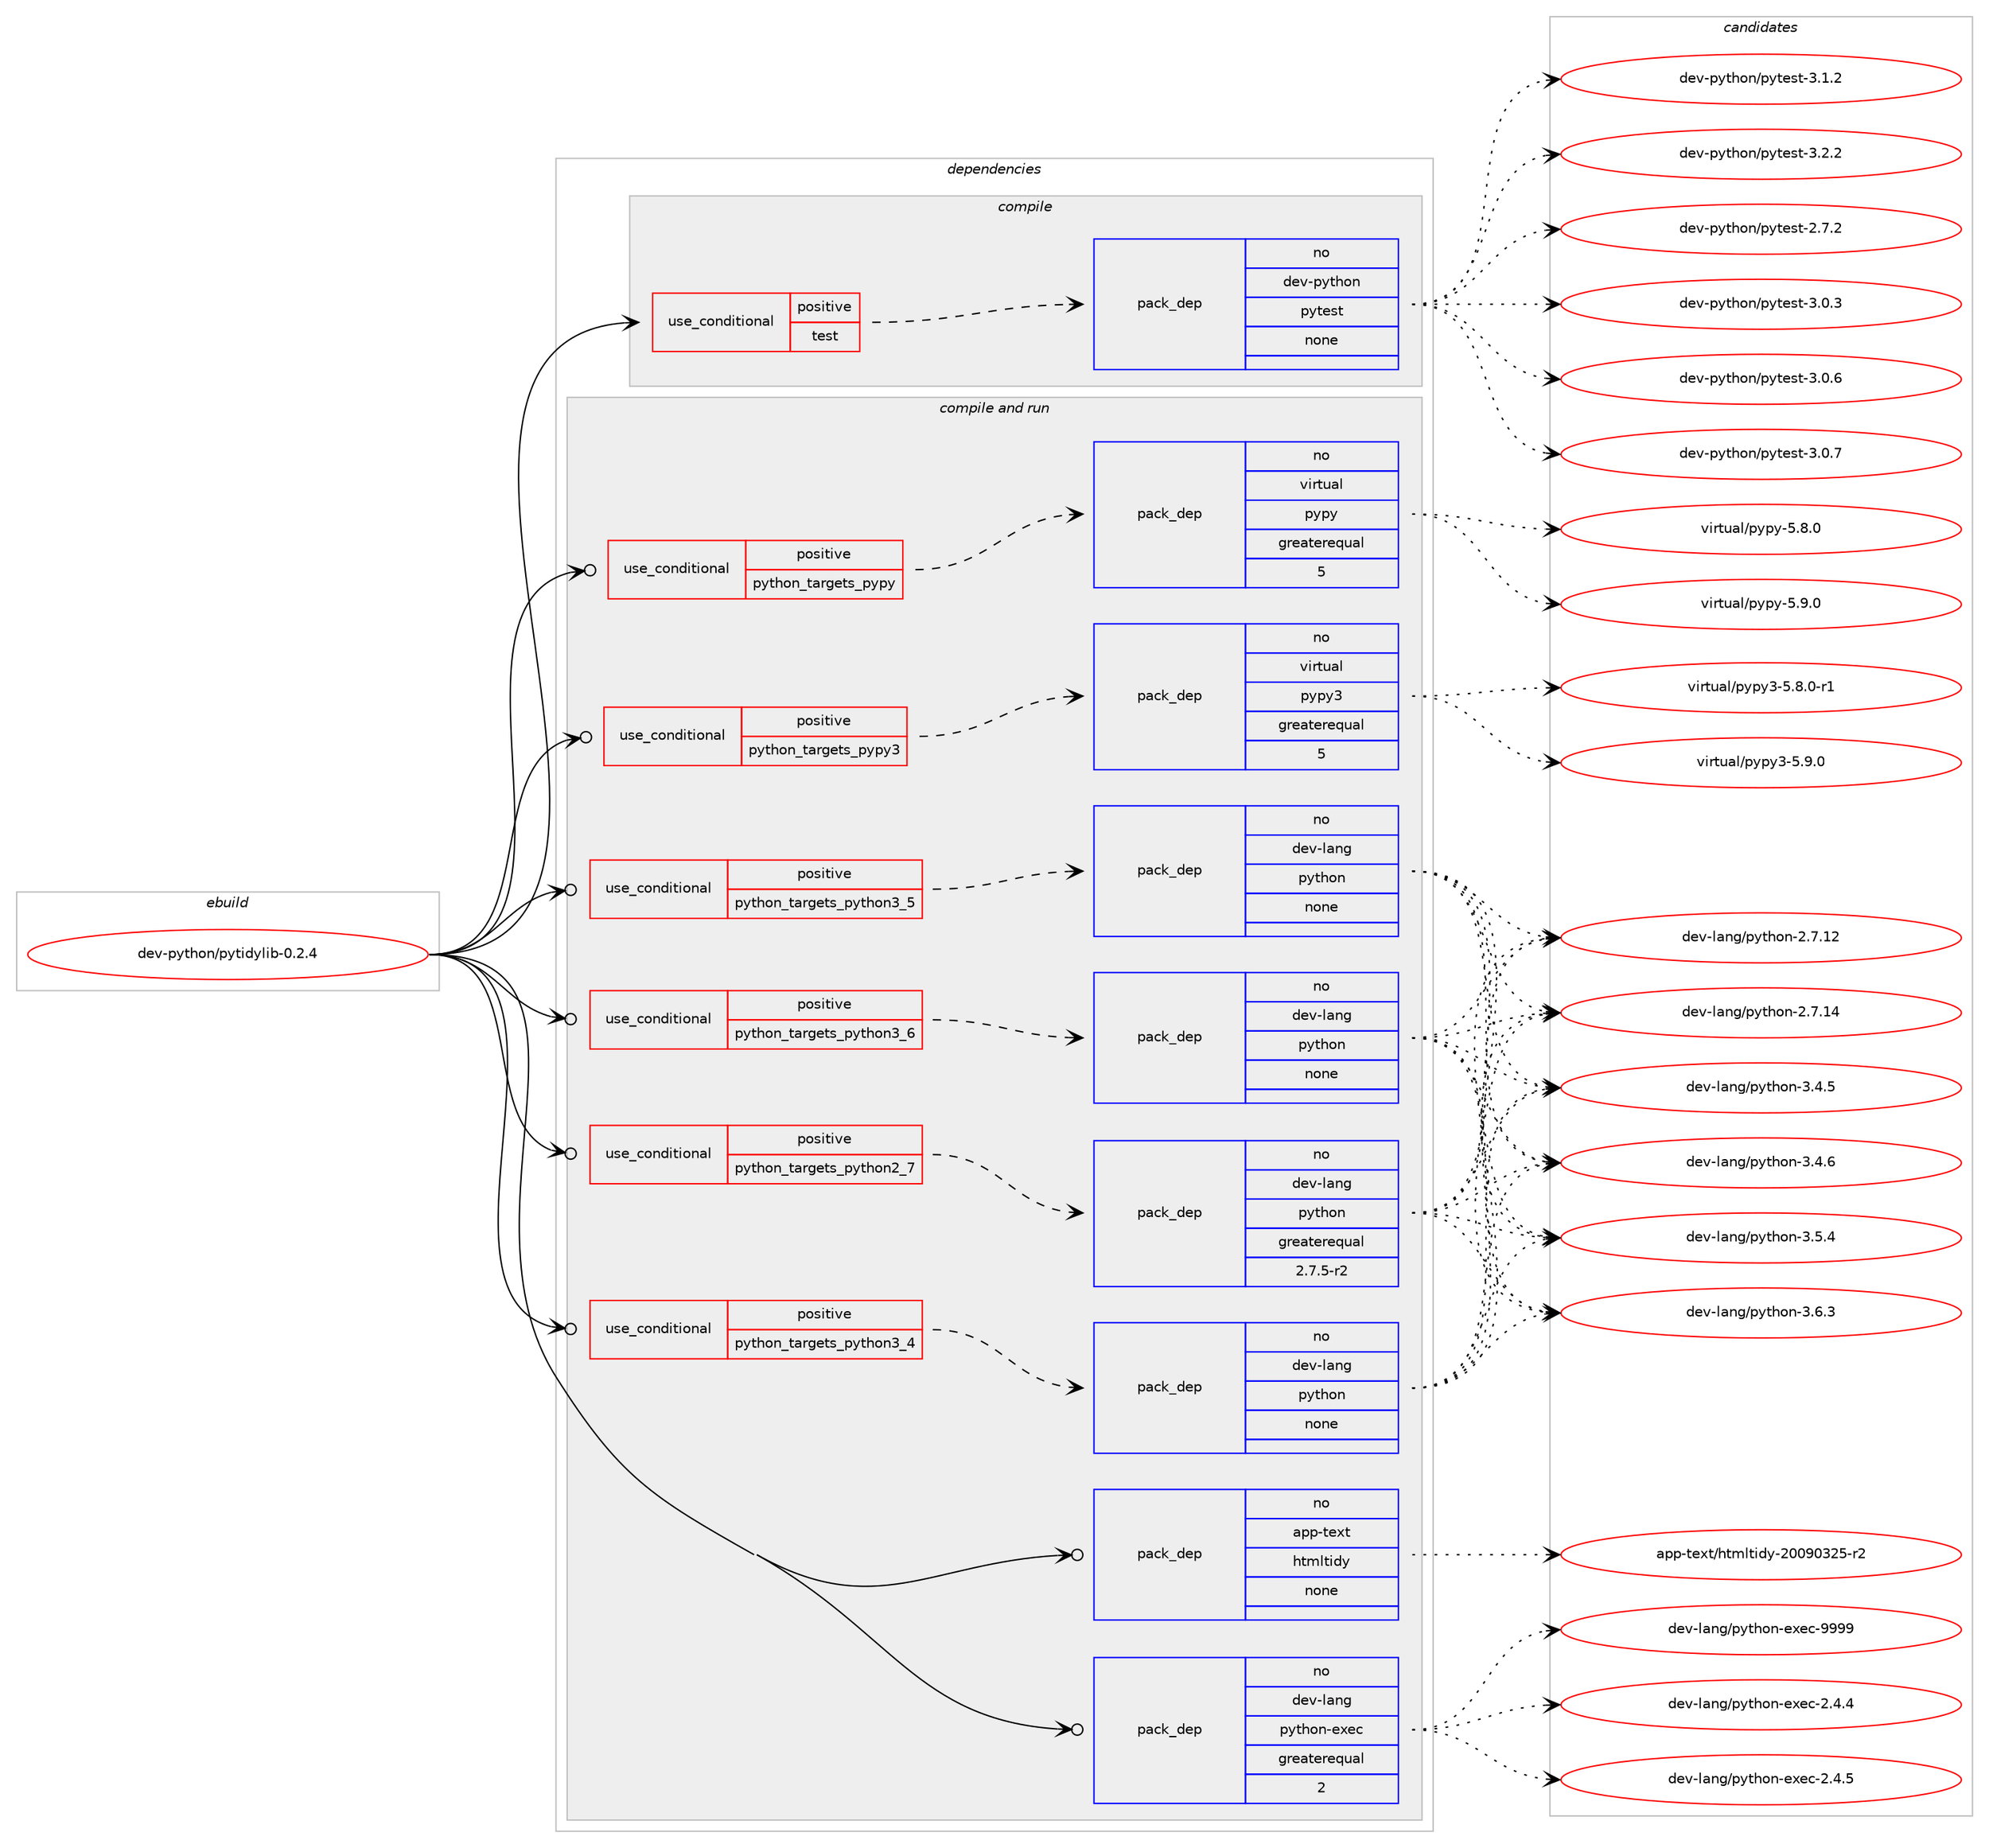 digraph prolog {

# *************
# Graph options
# *************

newrank=true;
concentrate=true;
compound=true;
graph [rankdir=LR,fontname=Helvetica,fontsize=10,ranksep=1.5];#, ranksep=2.5, nodesep=0.2];
edge  [arrowhead=vee];
node  [fontname=Helvetica,fontsize=10];

# **********
# The ebuild
# **********

subgraph cluster_leftcol {
color=gray;
rank=same;
label=<<i>ebuild</i>>;
id [label="dev-python/pytidylib-0.2.4", color=red, width=4, href="../dev-python/pytidylib-0.2.4.svg"];
}

# ****************
# The dependencies
# ****************

subgraph cluster_midcol {
color=gray;
label=<<i>dependencies</i>>;
subgraph cluster_compile {
fillcolor="#eeeeee";
style=filled;
label=<<i>compile</i>>;
subgraph cond40502 {
dependency183858 [label=<<TABLE BORDER="0" CELLBORDER="1" CELLSPACING="0" CELLPADDING="4"><TR><TD ROWSPAN="3" CELLPADDING="10">use_conditional</TD></TR><TR><TD>positive</TD></TR><TR><TD>test</TD></TR></TABLE>>, shape=none, color=red];
subgraph pack139407 {
dependency183859 [label=<<TABLE BORDER="0" CELLBORDER="1" CELLSPACING="0" CELLPADDING="4" WIDTH="220"><TR><TD ROWSPAN="6" CELLPADDING="30">pack_dep</TD></TR><TR><TD WIDTH="110">no</TD></TR><TR><TD>dev-python</TD></TR><TR><TD>pytest</TD></TR><TR><TD>none</TD></TR><TR><TD></TD></TR></TABLE>>, shape=none, color=blue];
}
dependency183858:e -> dependency183859:w [weight=20,style="dashed",arrowhead="vee"];
}
id:e -> dependency183858:w [weight=20,style="solid",arrowhead="vee"];
}
subgraph cluster_compileandrun {
fillcolor="#eeeeee";
style=filled;
label=<<i>compile and run</i>>;
subgraph cond40503 {
dependency183860 [label=<<TABLE BORDER="0" CELLBORDER="1" CELLSPACING="0" CELLPADDING="4"><TR><TD ROWSPAN="3" CELLPADDING="10">use_conditional</TD></TR><TR><TD>positive</TD></TR><TR><TD>python_targets_pypy</TD></TR></TABLE>>, shape=none, color=red];
subgraph pack139408 {
dependency183861 [label=<<TABLE BORDER="0" CELLBORDER="1" CELLSPACING="0" CELLPADDING="4" WIDTH="220"><TR><TD ROWSPAN="6" CELLPADDING="30">pack_dep</TD></TR><TR><TD WIDTH="110">no</TD></TR><TR><TD>virtual</TD></TR><TR><TD>pypy</TD></TR><TR><TD>greaterequal</TD></TR><TR><TD>5</TD></TR></TABLE>>, shape=none, color=blue];
}
dependency183860:e -> dependency183861:w [weight=20,style="dashed",arrowhead="vee"];
}
id:e -> dependency183860:w [weight=20,style="solid",arrowhead="odotvee"];
subgraph cond40504 {
dependency183862 [label=<<TABLE BORDER="0" CELLBORDER="1" CELLSPACING="0" CELLPADDING="4"><TR><TD ROWSPAN="3" CELLPADDING="10">use_conditional</TD></TR><TR><TD>positive</TD></TR><TR><TD>python_targets_pypy3</TD></TR></TABLE>>, shape=none, color=red];
subgraph pack139409 {
dependency183863 [label=<<TABLE BORDER="0" CELLBORDER="1" CELLSPACING="0" CELLPADDING="4" WIDTH="220"><TR><TD ROWSPAN="6" CELLPADDING="30">pack_dep</TD></TR><TR><TD WIDTH="110">no</TD></TR><TR><TD>virtual</TD></TR><TR><TD>pypy3</TD></TR><TR><TD>greaterequal</TD></TR><TR><TD>5</TD></TR></TABLE>>, shape=none, color=blue];
}
dependency183862:e -> dependency183863:w [weight=20,style="dashed",arrowhead="vee"];
}
id:e -> dependency183862:w [weight=20,style="solid",arrowhead="odotvee"];
subgraph cond40505 {
dependency183864 [label=<<TABLE BORDER="0" CELLBORDER="1" CELLSPACING="0" CELLPADDING="4"><TR><TD ROWSPAN="3" CELLPADDING="10">use_conditional</TD></TR><TR><TD>positive</TD></TR><TR><TD>python_targets_python2_7</TD></TR></TABLE>>, shape=none, color=red];
subgraph pack139410 {
dependency183865 [label=<<TABLE BORDER="0" CELLBORDER="1" CELLSPACING="0" CELLPADDING="4" WIDTH="220"><TR><TD ROWSPAN="6" CELLPADDING="30">pack_dep</TD></TR><TR><TD WIDTH="110">no</TD></TR><TR><TD>dev-lang</TD></TR><TR><TD>python</TD></TR><TR><TD>greaterequal</TD></TR><TR><TD>2.7.5-r2</TD></TR></TABLE>>, shape=none, color=blue];
}
dependency183864:e -> dependency183865:w [weight=20,style="dashed",arrowhead="vee"];
}
id:e -> dependency183864:w [weight=20,style="solid",arrowhead="odotvee"];
subgraph cond40506 {
dependency183866 [label=<<TABLE BORDER="0" CELLBORDER="1" CELLSPACING="0" CELLPADDING="4"><TR><TD ROWSPAN="3" CELLPADDING="10">use_conditional</TD></TR><TR><TD>positive</TD></TR><TR><TD>python_targets_python3_4</TD></TR></TABLE>>, shape=none, color=red];
subgraph pack139411 {
dependency183867 [label=<<TABLE BORDER="0" CELLBORDER="1" CELLSPACING="0" CELLPADDING="4" WIDTH="220"><TR><TD ROWSPAN="6" CELLPADDING="30">pack_dep</TD></TR><TR><TD WIDTH="110">no</TD></TR><TR><TD>dev-lang</TD></TR><TR><TD>python</TD></TR><TR><TD>none</TD></TR><TR><TD></TD></TR></TABLE>>, shape=none, color=blue];
}
dependency183866:e -> dependency183867:w [weight=20,style="dashed",arrowhead="vee"];
}
id:e -> dependency183866:w [weight=20,style="solid",arrowhead="odotvee"];
subgraph cond40507 {
dependency183868 [label=<<TABLE BORDER="0" CELLBORDER="1" CELLSPACING="0" CELLPADDING="4"><TR><TD ROWSPAN="3" CELLPADDING="10">use_conditional</TD></TR><TR><TD>positive</TD></TR><TR><TD>python_targets_python3_5</TD></TR></TABLE>>, shape=none, color=red];
subgraph pack139412 {
dependency183869 [label=<<TABLE BORDER="0" CELLBORDER="1" CELLSPACING="0" CELLPADDING="4" WIDTH="220"><TR><TD ROWSPAN="6" CELLPADDING="30">pack_dep</TD></TR><TR><TD WIDTH="110">no</TD></TR><TR><TD>dev-lang</TD></TR><TR><TD>python</TD></TR><TR><TD>none</TD></TR><TR><TD></TD></TR></TABLE>>, shape=none, color=blue];
}
dependency183868:e -> dependency183869:w [weight=20,style="dashed",arrowhead="vee"];
}
id:e -> dependency183868:w [weight=20,style="solid",arrowhead="odotvee"];
subgraph cond40508 {
dependency183870 [label=<<TABLE BORDER="0" CELLBORDER="1" CELLSPACING="0" CELLPADDING="4"><TR><TD ROWSPAN="3" CELLPADDING="10">use_conditional</TD></TR><TR><TD>positive</TD></TR><TR><TD>python_targets_python3_6</TD></TR></TABLE>>, shape=none, color=red];
subgraph pack139413 {
dependency183871 [label=<<TABLE BORDER="0" CELLBORDER="1" CELLSPACING="0" CELLPADDING="4" WIDTH="220"><TR><TD ROWSPAN="6" CELLPADDING="30">pack_dep</TD></TR><TR><TD WIDTH="110">no</TD></TR><TR><TD>dev-lang</TD></TR><TR><TD>python</TD></TR><TR><TD>none</TD></TR><TR><TD></TD></TR></TABLE>>, shape=none, color=blue];
}
dependency183870:e -> dependency183871:w [weight=20,style="dashed",arrowhead="vee"];
}
id:e -> dependency183870:w [weight=20,style="solid",arrowhead="odotvee"];
subgraph pack139414 {
dependency183872 [label=<<TABLE BORDER="0" CELLBORDER="1" CELLSPACING="0" CELLPADDING="4" WIDTH="220"><TR><TD ROWSPAN="6" CELLPADDING="30">pack_dep</TD></TR><TR><TD WIDTH="110">no</TD></TR><TR><TD>app-text</TD></TR><TR><TD>htmltidy</TD></TR><TR><TD>none</TD></TR><TR><TD></TD></TR></TABLE>>, shape=none, color=blue];
}
id:e -> dependency183872:w [weight=20,style="solid",arrowhead="odotvee"];
subgraph pack139415 {
dependency183873 [label=<<TABLE BORDER="0" CELLBORDER="1" CELLSPACING="0" CELLPADDING="4" WIDTH="220"><TR><TD ROWSPAN="6" CELLPADDING="30">pack_dep</TD></TR><TR><TD WIDTH="110">no</TD></TR><TR><TD>dev-lang</TD></TR><TR><TD>python-exec</TD></TR><TR><TD>greaterequal</TD></TR><TR><TD>2</TD></TR></TABLE>>, shape=none, color=blue];
}
id:e -> dependency183873:w [weight=20,style="solid",arrowhead="odotvee"];
}
subgraph cluster_run {
fillcolor="#eeeeee";
style=filled;
label=<<i>run</i>>;
}
}

# **************
# The candidates
# **************

subgraph cluster_choices {
rank=same;
color=gray;
label=<<i>candidates</i>>;

subgraph choice139407 {
color=black;
nodesep=1;
choice1001011184511212111610411111047112121116101115116455046554650 [label="dev-python/pytest-2.7.2", color=red, width=4,href="../dev-python/pytest-2.7.2.svg"];
choice1001011184511212111610411111047112121116101115116455146484651 [label="dev-python/pytest-3.0.3", color=red, width=4,href="../dev-python/pytest-3.0.3.svg"];
choice1001011184511212111610411111047112121116101115116455146484654 [label="dev-python/pytest-3.0.6", color=red, width=4,href="../dev-python/pytest-3.0.6.svg"];
choice1001011184511212111610411111047112121116101115116455146484655 [label="dev-python/pytest-3.0.7", color=red, width=4,href="../dev-python/pytest-3.0.7.svg"];
choice1001011184511212111610411111047112121116101115116455146494650 [label="dev-python/pytest-3.1.2", color=red, width=4,href="../dev-python/pytest-3.1.2.svg"];
choice1001011184511212111610411111047112121116101115116455146504650 [label="dev-python/pytest-3.2.2", color=red, width=4,href="../dev-python/pytest-3.2.2.svg"];
dependency183859:e -> choice1001011184511212111610411111047112121116101115116455046554650:w [style=dotted,weight="100"];
dependency183859:e -> choice1001011184511212111610411111047112121116101115116455146484651:w [style=dotted,weight="100"];
dependency183859:e -> choice1001011184511212111610411111047112121116101115116455146484654:w [style=dotted,weight="100"];
dependency183859:e -> choice1001011184511212111610411111047112121116101115116455146484655:w [style=dotted,weight="100"];
dependency183859:e -> choice1001011184511212111610411111047112121116101115116455146494650:w [style=dotted,weight="100"];
dependency183859:e -> choice1001011184511212111610411111047112121116101115116455146504650:w [style=dotted,weight="100"];
}
subgraph choice139408 {
color=black;
nodesep=1;
choice1181051141161179710847112121112121455346564648 [label="virtual/pypy-5.8.0", color=red, width=4,href="../virtual/pypy-5.8.0.svg"];
choice1181051141161179710847112121112121455346574648 [label="virtual/pypy-5.9.0", color=red, width=4,href="../virtual/pypy-5.9.0.svg"];
dependency183861:e -> choice1181051141161179710847112121112121455346564648:w [style=dotted,weight="100"];
dependency183861:e -> choice1181051141161179710847112121112121455346574648:w [style=dotted,weight="100"];
}
subgraph choice139409 {
color=black;
nodesep=1;
choice1181051141161179710847112121112121514553465646484511449 [label="virtual/pypy3-5.8.0-r1", color=red, width=4,href="../virtual/pypy3-5.8.0-r1.svg"];
choice118105114116117971084711212111212151455346574648 [label="virtual/pypy3-5.9.0", color=red, width=4,href="../virtual/pypy3-5.9.0.svg"];
dependency183863:e -> choice1181051141161179710847112121112121514553465646484511449:w [style=dotted,weight="100"];
dependency183863:e -> choice118105114116117971084711212111212151455346574648:w [style=dotted,weight="100"];
}
subgraph choice139410 {
color=black;
nodesep=1;
choice10010111845108971101034711212111610411111045504655464950 [label="dev-lang/python-2.7.12", color=red, width=4,href="../dev-lang/python-2.7.12.svg"];
choice10010111845108971101034711212111610411111045504655464952 [label="dev-lang/python-2.7.14", color=red, width=4,href="../dev-lang/python-2.7.14.svg"];
choice100101118451089711010347112121116104111110455146524653 [label="dev-lang/python-3.4.5", color=red, width=4,href="../dev-lang/python-3.4.5.svg"];
choice100101118451089711010347112121116104111110455146524654 [label="dev-lang/python-3.4.6", color=red, width=4,href="../dev-lang/python-3.4.6.svg"];
choice100101118451089711010347112121116104111110455146534652 [label="dev-lang/python-3.5.4", color=red, width=4,href="../dev-lang/python-3.5.4.svg"];
choice100101118451089711010347112121116104111110455146544651 [label="dev-lang/python-3.6.3", color=red, width=4,href="../dev-lang/python-3.6.3.svg"];
dependency183865:e -> choice10010111845108971101034711212111610411111045504655464950:w [style=dotted,weight="100"];
dependency183865:e -> choice10010111845108971101034711212111610411111045504655464952:w [style=dotted,weight="100"];
dependency183865:e -> choice100101118451089711010347112121116104111110455146524653:w [style=dotted,weight="100"];
dependency183865:e -> choice100101118451089711010347112121116104111110455146524654:w [style=dotted,weight="100"];
dependency183865:e -> choice100101118451089711010347112121116104111110455146534652:w [style=dotted,weight="100"];
dependency183865:e -> choice100101118451089711010347112121116104111110455146544651:w [style=dotted,weight="100"];
}
subgraph choice139411 {
color=black;
nodesep=1;
choice10010111845108971101034711212111610411111045504655464950 [label="dev-lang/python-2.7.12", color=red, width=4,href="../dev-lang/python-2.7.12.svg"];
choice10010111845108971101034711212111610411111045504655464952 [label="dev-lang/python-2.7.14", color=red, width=4,href="../dev-lang/python-2.7.14.svg"];
choice100101118451089711010347112121116104111110455146524653 [label="dev-lang/python-3.4.5", color=red, width=4,href="../dev-lang/python-3.4.5.svg"];
choice100101118451089711010347112121116104111110455146524654 [label="dev-lang/python-3.4.6", color=red, width=4,href="../dev-lang/python-3.4.6.svg"];
choice100101118451089711010347112121116104111110455146534652 [label="dev-lang/python-3.5.4", color=red, width=4,href="../dev-lang/python-3.5.4.svg"];
choice100101118451089711010347112121116104111110455146544651 [label="dev-lang/python-3.6.3", color=red, width=4,href="../dev-lang/python-3.6.3.svg"];
dependency183867:e -> choice10010111845108971101034711212111610411111045504655464950:w [style=dotted,weight="100"];
dependency183867:e -> choice10010111845108971101034711212111610411111045504655464952:w [style=dotted,weight="100"];
dependency183867:e -> choice100101118451089711010347112121116104111110455146524653:w [style=dotted,weight="100"];
dependency183867:e -> choice100101118451089711010347112121116104111110455146524654:w [style=dotted,weight="100"];
dependency183867:e -> choice100101118451089711010347112121116104111110455146534652:w [style=dotted,weight="100"];
dependency183867:e -> choice100101118451089711010347112121116104111110455146544651:w [style=dotted,weight="100"];
}
subgraph choice139412 {
color=black;
nodesep=1;
choice10010111845108971101034711212111610411111045504655464950 [label="dev-lang/python-2.7.12", color=red, width=4,href="../dev-lang/python-2.7.12.svg"];
choice10010111845108971101034711212111610411111045504655464952 [label="dev-lang/python-2.7.14", color=red, width=4,href="../dev-lang/python-2.7.14.svg"];
choice100101118451089711010347112121116104111110455146524653 [label="dev-lang/python-3.4.5", color=red, width=4,href="../dev-lang/python-3.4.5.svg"];
choice100101118451089711010347112121116104111110455146524654 [label="dev-lang/python-3.4.6", color=red, width=4,href="../dev-lang/python-3.4.6.svg"];
choice100101118451089711010347112121116104111110455146534652 [label="dev-lang/python-3.5.4", color=red, width=4,href="../dev-lang/python-3.5.4.svg"];
choice100101118451089711010347112121116104111110455146544651 [label="dev-lang/python-3.6.3", color=red, width=4,href="../dev-lang/python-3.6.3.svg"];
dependency183869:e -> choice10010111845108971101034711212111610411111045504655464950:w [style=dotted,weight="100"];
dependency183869:e -> choice10010111845108971101034711212111610411111045504655464952:w [style=dotted,weight="100"];
dependency183869:e -> choice100101118451089711010347112121116104111110455146524653:w [style=dotted,weight="100"];
dependency183869:e -> choice100101118451089711010347112121116104111110455146524654:w [style=dotted,weight="100"];
dependency183869:e -> choice100101118451089711010347112121116104111110455146534652:w [style=dotted,weight="100"];
dependency183869:e -> choice100101118451089711010347112121116104111110455146544651:w [style=dotted,weight="100"];
}
subgraph choice139413 {
color=black;
nodesep=1;
choice10010111845108971101034711212111610411111045504655464950 [label="dev-lang/python-2.7.12", color=red, width=4,href="../dev-lang/python-2.7.12.svg"];
choice10010111845108971101034711212111610411111045504655464952 [label="dev-lang/python-2.7.14", color=red, width=4,href="../dev-lang/python-2.7.14.svg"];
choice100101118451089711010347112121116104111110455146524653 [label="dev-lang/python-3.4.5", color=red, width=4,href="../dev-lang/python-3.4.5.svg"];
choice100101118451089711010347112121116104111110455146524654 [label="dev-lang/python-3.4.6", color=red, width=4,href="../dev-lang/python-3.4.6.svg"];
choice100101118451089711010347112121116104111110455146534652 [label="dev-lang/python-3.5.4", color=red, width=4,href="../dev-lang/python-3.5.4.svg"];
choice100101118451089711010347112121116104111110455146544651 [label="dev-lang/python-3.6.3", color=red, width=4,href="../dev-lang/python-3.6.3.svg"];
dependency183871:e -> choice10010111845108971101034711212111610411111045504655464950:w [style=dotted,weight="100"];
dependency183871:e -> choice10010111845108971101034711212111610411111045504655464952:w [style=dotted,weight="100"];
dependency183871:e -> choice100101118451089711010347112121116104111110455146524653:w [style=dotted,weight="100"];
dependency183871:e -> choice100101118451089711010347112121116104111110455146524654:w [style=dotted,weight="100"];
dependency183871:e -> choice100101118451089711010347112121116104111110455146534652:w [style=dotted,weight="100"];
dependency183871:e -> choice100101118451089711010347112121116104111110455146544651:w [style=dotted,weight="100"];
}
subgraph choice139414 {
color=black;
nodesep=1;
choice9711211245116101120116471041161091081161051001214550484857485150534511450 [label="app-text/htmltidy-20090325-r2", color=red, width=4,href="../app-text/htmltidy-20090325-r2.svg"];
dependency183872:e -> choice9711211245116101120116471041161091081161051001214550484857485150534511450:w [style=dotted,weight="100"];
}
subgraph choice139415 {
color=black;
nodesep=1;
choice1001011184510897110103471121211161041111104510112010199455046524652 [label="dev-lang/python-exec-2.4.4", color=red, width=4,href="../dev-lang/python-exec-2.4.4.svg"];
choice1001011184510897110103471121211161041111104510112010199455046524653 [label="dev-lang/python-exec-2.4.5", color=red, width=4,href="../dev-lang/python-exec-2.4.5.svg"];
choice10010111845108971101034711212111610411111045101120101994557575757 [label="dev-lang/python-exec-9999", color=red, width=4,href="../dev-lang/python-exec-9999.svg"];
dependency183873:e -> choice1001011184510897110103471121211161041111104510112010199455046524652:w [style=dotted,weight="100"];
dependency183873:e -> choice1001011184510897110103471121211161041111104510112010199455046524653:w [style=dotted,weight="100"];
dependency183873:e -> choice10010111845108971101034711212111610411111045101120101994557575757:w [style=dotted,weight="100"];
}
}

}
